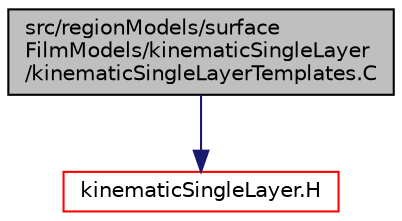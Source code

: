 digraph "src/regionModels/surfaceFilmModels/kinematicSingleLayer/kinematicSingleLayerTemplates.C"
{
  bgcolor="transparent";
  edge [fontname="Helvetica",fontsize="10",labelfontname="Helvetica",labelfontsize="10"];
  node [fontname="Helvetica",fontsize="10",shape=record];
  Node1 [label="src/regionModels/surface\lFilmModels/kinematicSingleLayer\l/kinematicSingleLayerTemplates.C",height=0.2,width=0.4,color="black", fillcolor="grey75", style="filled", fontcolor="black"];
  Node1 -> Node2 [color="midnightblue",fontsize="10",style="solid",fontname="Helvetica"];
  Node2 [label="kinematicSingleLayer.H",height=0.2,width=0.4,color="red",URL="$a09565.html"];
}
